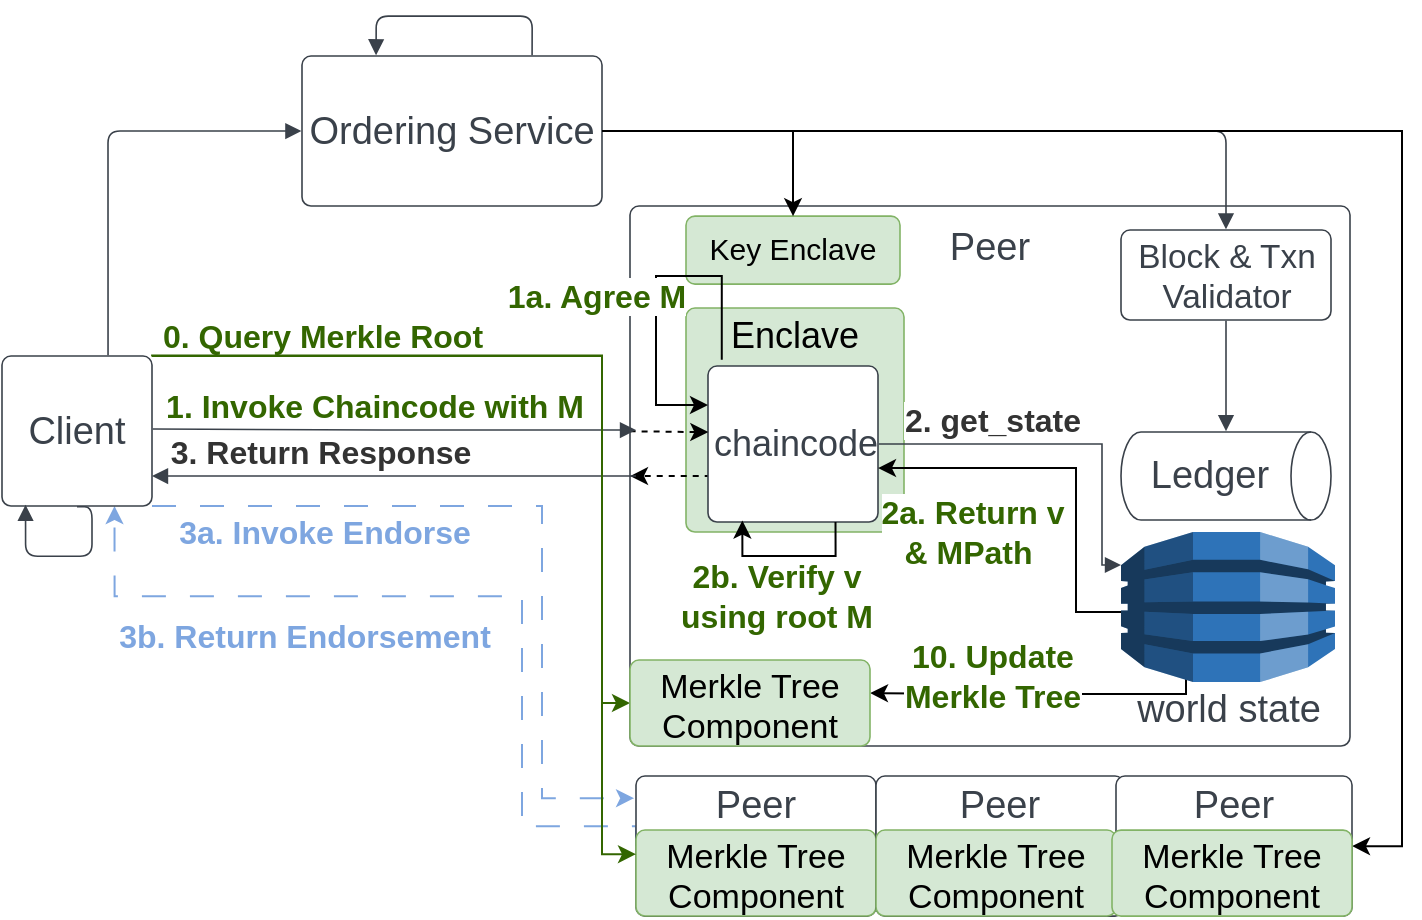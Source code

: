 <mxfile version="24.3.1" type="github">
  <diagram name="Page-1" id="2Qo3VVF-3oib3DrqM41G">
    <mxGraphModel dx="855" dy="600" grid="1" gridSize="10" guides="1" tooltips="1" connect="1" arrows="1" fold="1" page="1" pageScale="1" pageWidth="850" pageHeight="1100" math="0" shadow="0">
      <root>
        <mxCell id="0" />
        <mxCell id="1" parent="0" />
        <mxCell id="80n4Q8HTgA_iZEEhI7hq-1" style="edgeStyle=orthogonalEdgeStyle;rounded=0;orthogonalLoop=1;jettySize=auto;html=1;exitX=0;exitY=0.5;exitDx=0;exitDy=0;entryX=0.75;entryY=1;entryDx=0;entryDy=0;dashed=1;dashPattern=12 12;fillColor=#d5e8d4;strokeColor=#7EA6E0;" parent="1" source="80n4Q8HTgA_iZEEhI7hq-3" target="80n4Q8HTgA_iZEEhI7hq-4" edge="1">
          <mxGeometry relative="1" as="geometry">
            <Array as="points">
              <mxPoint x="367" y="455.08" />
              <mxPoint x="310" y="455.08" />
              <mxPoint x="310" y="340.08" />
              <mxPoint x="106" y="340.08" />
            </Array>
          </mxGeometry>
        </mxCell>
        <mxCell id="80n4Q8HTgA_iZEEhI7hq-49" value="&lt;b&gt;&lt;font color=&quot;#7ea6e0&quot; style=&quot;font-size: 16px;&quot;&gt;3b. Return Endorsement&lt;/font&gt;&lt;/b&gt;" style="edgeLabel;html=1;align=center;verticalAlign=middle;resizable=0;points=[];" parent="80n4Q8HTgA_iZEEhI7hq-1" vertex="1" connectable="0">
          <mxGeometry x="0.447" relative="1" as="geometry">
            <mxPoint x="20" y="20" as="offset" />
          </mxGeometry>
        </mxCell>
        <mxCell id="80n4Q8HTgA_iZEEhI7hq-3" value="&lt;font style=&quot;font-size: 19px;&quot;&gt;Peer&lt;/font&gt;&lt;br&gt;&lt;br&gt;&lt;br&gt;&lt;br&gt;&lt;br&gt;&lt;br&gt;&lt;br&gt;&lt;br&gt;&lt;br&gt;&lt;br&gt;&lt;div&gt;&lt;br/&gt;&lt;/div&gt;" style="html=1;overflow=block;blockSpacing=1;whiteSpace=wrap;fontSize=16.7;fontColor=#3a414a;spacing=3.8;strokeColor=#3a414a;strokeOpacity=100;rounded=1;absoluteArcSize=1;arcSize=9;strokeWidth=0.8;lucidId=gJdIC6EkD9Za;container=1;collapsible=0;" parent="1" vertex="1">
          <mxGeometry x="367" y="430.03" width="120" height="70.05" as="geometry" />
        </mxCell>
        <mxCell id="80n4Q8HTgA_iZEEhI7hq-33" value="&lt;font style=&quot;font-size: 17px;&quot;&gt;Merkle Tree Component&lt;/font&gt;" style="html=1;overflow=block;blockSpacing=1;whiteSpace=wrap;fontSize=16.7;spacing=3.8;strokeColor=#82b366;strokeOpacity=100;rounded=1;absoluteArcSize=1;arcSize=9;strokeWidth=0.8;lucidId=gJdI5SxZYz~T;fillColor=#d5e8d4;" parent="80n4Q8HTgA_iZEEhI7hq-3" vertex="1">
          <mxGeometry y="27" width="120" height="43" as="geometry" />
        </mxCell>
        <mxCell id="80n4Q8HTgA_iZEEhI7hq-44" style="edgeStyle=orthogonalEdgeStyle;rounded=0;orthogonalLoop=1;jettySize=auto;html=1;exitX=1;exitY=0;exitDx=0;exitDy=0;entryX=0;entryY=0.5;entryDx=0;entryDy=0;strokeColor=#336600;" parent="1" source="80n4Q8HTgA_iZEEhI7hq-4" target="80n4Q8HTgA_iZEEhI7hq-37" edge="1">
          <mxGeometry relative="1" as="geometry">
            <Array as="points">
              <mxPoint x="350" y="220.08" />
              <mxPoint x="350" y="394.08" />
            </Array>
          </mxGeometry>
        </mxCell>
        <mxCell id="80n4Q8HTgA_iZEEhI7hq-45" value="&lt;b&gt;&lt;font style=&quot;font-size: 16px;&quot; color=&quot;#336600&quot;&gt;0. Query Merkle Root&lt;/font&gt;&lt;/b&gt;" style="edgeLabel;html=1;align=center;verticalAlign=middle;resizable=0;points=[];" parent="80n4Q8HTgA_iZEEhI7hq-44" vertex="1" connectable="0">
          <mxGeometry x="-0.637" y="1" relative="1" as="geometry">
            <mxPoint x="10" y="-9" as="offset" />
          </mxGeometry>
        </mxCell>
        <mxCell id="80n4Q8HTgA_iZEEhI7hq-4" value="&lt;font style=&quot;font-size: 19px;&quot;&gt;Client&lt;/font&gt;" style="html=1;overflow=block;blockSpacing=1;whiteSpace=wrap;fontSize=16.7;fontColor=#3a414a;spacing=3.8;strokeColor=#3a414a;strokeOpacity=100;rounded=1;absoluteArcSize=1;arcSize=9;strokeWidth=0.8;lucidId=gJdIgxv0D-uK;" parent="1" vertex="1">
          <mxGeometry x="50" y="220.03" width="75" height="75" as="geometry" />
        </mxCell>
        <mxCell id="80n4Q8HTgA_iZEEhI7hq-5" value="&lt;font style=&quot;font-size: 19px;&quot;&gt;Ordering Service&lt;/font&gt;" style="html=1;overflow=block;blockSpacing=1;whiteSpace=wrap;fontSize=16.7;fontColor=#3a414a;spacing=3.8;strokeColor=#3a414a;strokeOpacity=100;rounded=1;absoluteArcSize=1;arcSize=9;strokeWidth=0.8;lucidId=gJdIvHb7BSO.;" parent="1" vertex="1">
          <mxGeometry x="200" y="70.03" width="150" height="75" as="geometry" />
        </mxCell>
        <mxCell id="80n4Q8HTgA_iZEEhI7hq-6" value="&lt;font style=&quot;font-size: 19px;&quot;&gt;Peer&lt;br&gt;&lt;br&gt;&lt;br&gt;&lt;br&gt;&lt;br&gt;&lt;br&gt;&lt;br&gt;&lt;br&gt;&lt;br&gt;&lt;br&gt;&lt;br&gt;&lt;/font&gt;" style="html=1;overflow=block;blockSpacing=1;whiteSpace=wrap;fontSize=16.7;fontColor=#3a414a;spacing=3.8;strokeColor=#3a414a;strokeOpacity=100;rounded=1;absoluteArcSize=1;arcSize=9;strokeWidth=0.8;lucidId=gJdIC6EkD9Za;container=1;collapsible=0;" parent="1" vertex="1">
          <mxGeometry x="364" y="145.03" width="360" height="270" as="geometry" />
        </mxCell>
        <mxCell id="80n4Q8HTgA_iZEEhI7hq-7" value="&lt;span style=&quot;font-size: 18px;&quot;&gt;Enclave&lt;br&gt;&lt;br&gt;&lt;br&gt;&lt;br&gt;&lt;br&gt;&lt;/span&gt;" style="html=1;overflow=block;blockSpacing=1;whiteSpace=wrap;fontSize=16.7;spacing=3.8;strokeColor=#82b366;strokeOpacity=100;rounded=1;absoluteArcSize=1;arcSize=9;strokeWidth=0.8;lucidId=gJdI5SxZYz~T;fillColor=#d5e8d4;" parent="80n4Q8HTgA_iZEEhI7hq-6" vertex="1">
          <mxGeometry x="28" y="51" width="109" height="112" as="geometry" />
        </mxCell>
        <mxCell id="80n4Q8HTgA_iZEEhI7hq-8" style="edgeStyle=orthogonalEdgeStyle;rounded=0;orthogonalLoop=1;jettySize=auto;html=1;entryX=0;entryY=0.5;entryDx=0;entryDy=0;exitX=-0.016;exitY=0.705;exitDx=0;exitDy=0;exitPerimeter=0;dashed=1;" parent="80n4Q8HTgA_iZEEhI7hq-6" source="80n4Q8HTgA_iZEEhI7hq-9" target="80n4Q8HTgA_iZEEhI7hq-6" edge="1">
          <mxGeometry relative="1" as="geometry">
            <Array as="points">
              <mxPoint x="39" y="135" />
              <mxPoint x="39" y="135" />
            </Array>
          </mxGeometry>
        </mxCell>
        <mxCell id="80n4Q8HTgA_iZEEhI7hq-9" value="&lt;font style=&quot;font-size: 18px;&quot;&gt;chaincode&lt;/font&gt;" style="html=1;overflow=block;blockSpacing=1;whiteSpace=wrap;fontSize=16.7;fontColor=#3a414a;spacing=3.8;strokeColor=#3a414a;strokeOpacity=100;rounded=1;absoluteArcSize=1;arcSize=9;strokeWidth=0.8;lucidId=gJdI5SxZYz~T;" parent="80n4Q8HTgA_iZEEhI7hq-6" vertex="1">
          <mxGeometry x="39" y="80" width="85" height="78" as="geometry" />
        </mxCell>
        <mxCell id="80n4Q8HTgA_iZEEhI7hq-38" style="edgeStyle=orthogonalEdgeStyle;rounded=0;orthogonalLoop=1;jettySize=auto;html=1;entryX=1;entryY=0.5;entryDx=0;entryDy=0;" parent="80n4Q8HTgA_iZEEhI7hq-6" edge="1">
          <mxGeometry relative="1" as="geometry">
            <Array as="points">
              <mxPoint x="278" y="244" />
              <mxPoint x="177" y="244" />
            </Array>
            <mxPoint x="278" y="233" as="sourcePoint" />
            <mxPoint x="120" y="243.5" as="targetPoint" />
          </mxGeometry>
        </mxCell>
        <mxCell id="80n4Q8HTgA_iZEEhI7hq-39" value="&lt;b style=&quot;font-size: 16px;&quot;&gt;&lt;font color=&quot;#336600&quot;&gt;10. Update&lt;br&gt;Merkle Tree&lt;/font&gt;&lt;/b&gt;" style="edgeLabel;html=1;align=center;verticalAlign=middle;resizable=0;points=[];" parent="80n4Q8HTgA_iZEEhI7hq-38" vertex="1" connectable="0">
          <mxGeometry x="0.473" y="1" relative="1" as="geometry">
            <mxPoint x="16" y="-10" as="offset" />
          </mxGeometry>
        </mxCell>
        <mxCell id="80n4Q8HTgA_iZEEhI7hq-10" value="&lt;font style=&quot;font-size: 19px;&quot;&gt;world state&lt;/font&gt;" style="html=1;overflow=block;blockSpacing=1;whiteSpace=wrap;shape=mxgraph.aws3.dynamo_db;labelPosition=center;verticalLabelPosition=bottom;align=center;verticalAlign=top;pointerEvents=1;fontSize=16.7;fontColor=#3a414a;spacing=3.8;strokeColor=#3a414a;strokeOpacity=100;rounded=1;absoluteArcSize=1;arcSize=9;fillColor=#2e73b8;strokeWidth=0.8;lucidId=gJdIeH.mhM4w;" parent="80n4Q8HTgA_iZEEhI7hq-6" vertex="1">
          <mxGeometry x="245.5" y="163" width="107" height="75" as="geometry" />
        </mxCell>
        <mxCell id="80n4Q8HTgA_iZEEhI7hq-11" value="Block &amp;amp; Txn&lt;br&gt;Validator" style="html=1;overflow=block;blockSpacing=1;whiteSpace=wrap;fontSize=16.7;fontColor=#3a414a;spacing=3.8;strokeColor=#3a414a;strokeOpacity=100;rounded=1;absoluteArcSize=1;arcSize=9;strokeWidth=0.8;lucidId=gJdIPFnTu.oT;" parent="80n4Q8HTgA_iZEEhI7hq-6" vertex="1">
          <mxGeometry x="245.5" y="12" width="105" height="45" as="geometry" />
        </mxCell>
        <mxCell id="80n4Q8HTgA_iZEEhI7hq-12" value="&lt;font style=&quot;font-size: 19px;&quot;&gt;Ledger&lt;/font&gt;" style="html=1;overflow=block;blockSpacing=1;whiteSpace=wrap;shape=cylinder3;direction=south;size=10;anchorPointDirection=0;boundedLbl=1;fontSize=16.7;fontColor=#3a414a;spacing=3.8;strokeColor=#3a414a;strokeOpacity=100;rounded=1;absoluteArcSize=1;arcSize=9;strokeWidth=0.8;lucidId=gJdIh2kn3Ske;" parent="80n4Q8HTgA_iZEEhI7hq-6" vertex="1">
          <mxGeometry x="245.5" y="113" width="105" height="44" as="geometry" />
        </mxCell>
        <mxCell id="80n4Q8HTgA_iZEEhI7hq-13" value="" style="html=1;jettySize=18;whiteSpace=wrap;fontSize=13;strokeColor=#3a414a;strokeOpacity=100;strokeWidth=0.8;rounded=0;arcSize=12;edgeStyle=orthogonalEdgeStyle;startArrow=none;endArrow=block;endFill=1;exitX=1.005;exitY=0.5;exitPerimeter=0;lucidId=gJdI9AyTRsS.;curved=0;entryX=0;entryY=0.22;entryDx=0;entryDy=0;entryPerimeter=0;" parent="80n4Q8HTgA_iZEEhI7hq-6" source="80n4Q8HTgA_iZEEhI7hq-9" target="80n4Q8HTgA_iZEEhI7hq-10" edge="1">
          <mxGeometry width="100" height="100" relative="1" as="geometry">
            <Array as="points">
              <mxPoint x="236" y="119" />
              <mxPoint x="236" y="179" />
            </Array>
          </mxGeometry>
        </mxCell>
        <mxCell id="80n4Q8HTgA_iZEEhI7hq-14" value="&lt;font style=&quot;font-size: 16px;&quot;&gt;2. get_state&lt;/font&gt;" style="text;html=1;resizable=0;labelBackgroundColor=default;align=center;verticalAlign=middle;fontStyle=1;fontColor=#333333;fontSize=13.3;" parent="80n4Q8HTgA_iZEEhI7hq-13" vertex="1">
          <mxGeometry x="-0.478" relative="1" as="geometry">
            <mxPoint x="9" y="-12" as="offset" />
          </mxGeometry>
        </mxCell>
        <mxCell id="80n4Q8HTgA_iZEEhI7hq-15" value="" style="html=1;jettySize=18;whiteSpace=wrap;fontSize=13;strokeColor=#3a414a;strokeOpacity=100;strokeWidth=0.8;rounded=1;arcSize=12;edgeStyle=orthogonalEdgeStyle;startArrow=none;endArrow=block;endFill=1;exitX=0.5;exitY=1.008;exitPerimeter=0;entryX=0.5;entryY=-0.009;entryPerimeter=0;lucidId=gJdIpPk4oHPC;" parent="80n4Q8HTgA_iZEEhI7hq-6" source="80n4Q8HTgA_iZEEhI7hq-11" target="80n4Q8HTgA_iZEEhI7hq-12" edge="1">
          <mxGeometry width="100" height="100" relative="1" as="geometry">
            <Array as="points" />
          </mxGeometry>
        </mxCell>
        <mxCell id="80n4Q8HTgA_iZEEhI7hq-17" style="edgeStyle=orthogonalEdgeStyle;rounded=0;orthogonalLoop=1;jettySize=auto;html=1;entryX=0.001;entryY=0.417;entryDx=0;entryDy=0;entryPerimeter=0;exitX=0.002;exitY=0.423;exitDx=0;exitDy=0;exitPerimeter=0;dashed=1;startArrow=classic;startFill=1;endArrow=none;endFill=0;" parent="80n4Q8HTgA_iZEEhI7hq-6" source="80n4Q8HTgA_iZEEhI7hq-9" target="80n4Q8HTgA_iZEEhI7hq-6" edge="1">
          <mxGeometry relative="1" as="geometry">
            <Array as="points">
              <mxPoint x="29" y="113" />
            </Array>
          </mxGeometry>
        </mxCell>
        <mxCell id="80n4Q8HTgA_iZEEhI7hq-37" value="&lt;font style=&quot;font-size: 17px;&quot;&gt;Merkle Tree Component&lt;/font&gt;" style="html=1;overflow=block;blockSpacing=1;whiteSpace=wrap;fontSize=16.7;spacing=3.8;strokeColor=#82b366;strokeOpacity=100;rounded=1;absoluteArcSize=1;arcSize=9;strokeWidth=0.8;lucidId=gJdI5SxZYz~T;fillColor=#d5e8d4;" parent="80n4Q8HTgA_iZEEhI7hq-6" vertex="1">
          <mxGeometry y="227.0" width="120" height="43" as="geometry" />
        </mxCell>
        <mxCell id="80n4Q8HTgA_iZEEhI7hq-41" style="edgeStyle=orthogonalEdgeStyle;rounded=0;orthogonalLoop=1;jettySize=auto;html=1;entryX=1;entryY=0.654;entryDx=0;entryDy=0;entryPerimeter=0;" parent="80n4Q8HTgA_iZEEhI7hq-6" source="80n4Q8HTgA_iZEEhI7hq-10" target="80n4Q8HTgA_iZEEhI7hq-9" edge="1">
          <mxGeometry relative="1" as="geometry">
            <Array as="points">
              <mxPoint x="223" y="203" />
              <mxPoint x="223" y="131" />
            </Array>
          </mxGeometry>
        </mxCell>
        <mxCell id="80n4Q8HTgA_iZEEhI7hq-42" value="&lt;font style=&quot;font-size: 16px;&quot; color=&quot;#336600&quot;&gt;&lt;b&gt;2a. Return v&lt;br&gt;&amp;amp; MPath&amp;nbsp;&lt;/b&gt;&lt;/font&gt;" style="edgeLabel;html=1;align=center;verticalAlign=middle;resizable=0;points=[];" parent="80n4Q8HTgA_iZEEhI7hq-41" vertex="1" connectable="0">
          <mxGeometry x="0.391" y="3" relative="1" as="geometry">
            <mxPoint x="-12" y="29" as="offset" />
          </mxGeometry>
        </mxCell>
        <mxCell id="80n4Q8HTgA_iZEEhI7hq-43" value="&lt;b style=&quot;font-size: 16px;&quot;&gt;&lt;font color=&quot;#336600&quot;&gt;2b. Verify v&lt;br&gt;using root M&lt;/font&gt;&lt;/b&gt;" style="edgeStyle=orthogonalEdgeStyle;rounded=0;orthogonalLoop=1;jettySize=auto;html=1;entryX=0.202;entryY=0.99;entryDx=0;entryDy=0;entryPerimeter=0;exitX=0.75;exitY=1;exitDx=0;exitDy=0;" parent="80n4Q8HTgA_iZEEhI7hq-6" source="80n4Q8HTgA_iZEEhI7hq-9" target="80n4Q8HTgA_iZEEhI7hq-9" edge="1">
          <mxGeometry x="0.15" y="20" relative="1" as="geometry">
            <Array as="points">
              <mxPoint x="103" y="175" />
              <mxPoint x="56" y="175" />
            </Array>
            <mxPoint as="offset" />
          </mxGeometry>
        </mxCell>
        <mxCell id="80n4Q8HTgA_iZEEhI7hq-50" value="&lt;span style=&quot;font-size: 15px;&quot;&gt;Key Enclave&lt;br&gt;&lt;/span&gt;" style="html=1;overflow=block;blockSpacing=1;whiteSpace=wrap;fontSize=16.7;spacing=3.8;strokeColor=#82b366;strokeOpacity=100;rounded=1;absoluteArcSize=1;arcSize=9;strokeWidth=0.8;lucidId=gJdI5SxZYz~T;fillColor=#d5e8d4;" parent="80n4Q8HTgA_iZEEhI7hq-6" vertex="1">
          <mxGeometry x="28" y="5.05" width="107" height="34" as="geometry" />
        </mxCell>
        <mxCell id="80n4Q8HTgA_iZEEhI7hq-52" style="edgeStyle=orthogonalEdgeStyle;rounded=0;orthogonalLoop=1;jettySize=auto;html=1;exitX=0.081;exitY=-0.041;exitDx=0;exitDy=0;entryX=0;entryY=0.25;entryDx=0;entryDy=0;exitPerimeter=0;" parent="80n4Q8HTgA_iZEEhI7hq-6" source="80n4Q8HTgA_iZEEhI7hq-9" target="80n4Q8HTgA_iZEEhI7hq-9" edge="1">
          <mxGeometry relative="1" as="geometry">
            <mxPoint x="-47" y="25.05" as="targetPoint" />
            <Array as="points">
              <mxPoint x="46" y="35" />
              <mxPoint x="13" y="35" />
              <mxPoint x="13" y="100" />
            </Array>
          </mxGeometry>
        </mxCell>
        <mxCell id="80n4Q8HTgA_iZEEhI7hq-53" value="&lt;b&gt;&lt;font style=&quot;font-size: 16px;&quot; color=&quot;#336600&quot;&gt;1a. Agree M&lt;/font&gt;&lt;/b&gt;" style="edgeLabel;html=1;align=center;verticalAlign=middle;resizable=0;points=[];" parent="80n4Q8HTgA_iZEEhI7hq-52" vertex="1" connectable="0">
          <mxGeometry x="0.085" y="-1" relative="1" as="geometry">
            <mxPoint x="-29" y="-5" as="offset" />
          </mxGeometry>
        </mxCell>
        <mxCell id="80n4Q8HTgA_iZEEhI7hq-18" value="" style="html=1;jettySize=18;whiteSpace=wrap;fontSize=13;strokeColor=#3a414a;strokeOpacity=100;strokeWidth=0.8;rounded=1;arcSize=12;edgeStyle=orthogonalEdgeStyle;startArrow=none;endArrow=block;endFill=1;exitX=1.005;exitY=0.5;exitPerimeter=0;lucidId=gJdIXWOxPbk5;" parent="1" edge="1">
          <mxGeometry width="100" height="100" relative="1" as="geometry">
            <Array as="points" />
            <mxPoint x="125.375" y="256.53" as="sourcePoint" />
            <mxPoint x="367" y="257.03" as="targetPoint" />
          </mxGeometry>
        </mxCell>
        <mxCell id="80n4Q8HTgA_iZEEhI7hq-19" value="&lt;font color=&quot;#336600&quot; size=&quot;1&quot;&gt;&lt;span style=&quot;caret-color: rgb(51, 51, 51);&quot;&gt;&lt;b style=&quot;font-size: 16px;&quot;&gt;1. Invoke Chaincode with M&lt;/b&gt;&lt;/span&gt;&lt;/font&gt;" style="text;html=1;resizable=0;labelBackgroundColor=default;align=center;verticalAlign=middle;" parent="80n4Q8HTgA_iZEEhI7hq-18" vertex="1">
          <mxGeometry x="-0.662" relative="1" as="geometry">
            <mxPoint x="69" y="-12" as="offset" />
          </mxGeometry>
        </mxCell>
        <mxCell id="80n4Q8HTgA_iZEEhI7hq-20" style="edgeStyle=orthogonalEdgeStyle;rounded=0;orthogonalLoop=1;jettySize=auto;html=1;exitX=0;exitY=0;exitDx=0;exitDy=0;" parent="80n4Q8HTgA_iZEEhI7hq-18" source="80n4Q8HTgA_iZEEhI7hq-19" target="80n4Q8HTgA_iZEEhI7hq-19" edge="1">
          <mxGeometry relative="1" as="geometry" />
        </mxCell>
        <mxCell id="80n4Q8HTgA_iZEEhI7hq-21" style="edgeStyle=orthogonalEdgeStyle;rounded=0;orthogonalLoop=1;jettySize=auto;html=1;exitX=0;exitY=0;exitDx=0;exitDy=0;" parent="80n4Q8HTgA_iZEEhI7hq-18" source="80n4Q8HTgA_iZEEhI7hq-19" target="80n4Q8HTgA_iZEEhI7hq-19" edge="1">
          <mxGeometry relative="1" as="geometry" />
        </mxCell>
        <mxCell id="80n4Q8HTgA_iZEEhI7hq-22" value="" style="html=1;jettySize=18;whiteSpace=wrap;overflow=block;blockSpacing=1;fontSize=13;strokeColor=#3a414a;strokeOpacity=100;strokeWidth=0.8;rounded=1;arcSize=12;edgeStyle=orthogonalEdgeStyle;startArrow=none;endArrow=block;endFill=1;exitX=0.5;exitY=1.005;exitPerimeter=0;lucidId=gJdI6e9lcOTb;entryX=0.157;entryY=0.992;entryDx=0;entryDy=0;entryPerimeter=0;" parent="1" source="80n4Q8HTgA_iZEEhI7hq-4" target="80n4Q8HTgA_iZEEhI7hq-4" edge="1">
          <mxGeometry width="100" height="100" relative="1" as="geometry">
            <Array as="points">
              <mxPoint x="95" y="295.08" />
              <mxPoint x="95" y="320.08" />
              <mxPoint x="62" y="320.08" />
            </Array>
            <mxPoint x="45" y="340.08" as="targetPoint" />
          </mxGeometry>
        </mxCell>
        <mxCell id="80n4Q8HTgA_iZEEhI7hq-23" value="" style="html=1;jettySize=18;whiteSpace=wrap;fontSize=13;strokeColor=#3a414a;strokeOpacity=100;strokeWidth=0.8;rounded=1;arcSize=12;edgeStyle=orthogonalEdgeStyle;startArrow=none;endArrow=block;endFill=1;exitX=0.707;exitY=-0.005;exitPerimeter=0;entryX=-0.002;entryY=0.5;entryPerimeter=0;lucidId=gJdIMfJJn0Pu;" parent="1" source="80n4Q8HTgA_iZEEhI7hq-4" target="80n4Q8HTgA_iZEEhI7hq-5" edge="1">
          <mxGeometry width="100" height="100" relative="1" as="geometry">
            <Array as="points" />
          </mxGeometry>
        </mxCell>
        <mxCell id="80n4Q8HTgA_iZEEhI7hq-24" value="" style="html=1;jettySize=18;whiteSpace=wrap;fontSize=13;strokeColor=#3a414a;strokeOpacity=100;strokeWidth=0.8;rounded=1;arcSize=12;edgeStyle=orthogonalEdgeStyle;startArrow=none;endArrow=block;endFill=1;exitX=0.767;exitY=-0.005;exitPerimeter=0;entryX=0.247;entryY=-0.005;entryPerimeter=0;lucidId=gJdIUVIgrSRE;" parent="1" source="80n4Q8HTgA_iZEEhI7hq-5" target="80n4Q8HTgA_iZEEhI7hq-5" edge="1">
          <mxGeometry width="100" height="100" relative="1" as="geometry">
            <Array as="points">
              <mxPoint x="315" y="50.03" generated="1" />
              <mxPoint x="237" y="50.03" generated="1" />
            </Array>
          </mxGeometry>
        </mxCell>
        <mxCell id="80n4Q8HTgA_iZEEhI7hq-25" value="" style="html=1;jettySize=18;whiteSpace=wrap;fontSize=13;strokeColor=#3a414a;strokeOpacity=100;strokeWidth=0.8;rounded=1;arcSize=12;edgeStyle=orthogonalEdgeStyle;startArrow=none;endArrow=block;endFill=1;lucidId=gJdIGSDJXt0t;" parent="1" edge="1">
          <mxGeometry width="100" height="100" relative="1" as="geometry">
            <Array as="points" />
            <mxPoint x="367" y="280.03" as="sourcePoint" />
            <mxPoint x="125" y="280.03" as="targetPoint" />
          </mxGeometry>
        </mxCell>
        <mxCell id="80n4Q8HTgA_iZEEhI7hq-26" value="&lt;font style=&quot;font-size: 16px;&quot;&gt;3. Return Response&lt;/font&gt;" style="text;html=1;resizable=0;labelBackgroundColor=default;align=center;verticalAlign=middle;fontStyle=1;fontColor=#333333;fontSize=13.3;" parent="80n4Q8HTgA_iZEEhI7hq-25" vertex="1">
          <mxGeometry x="0.507" relative="1" as="geometry">
            <mxPoint x="24" y="-12" as="offset" />
          </mxGeometry>
        </mxCell>
        <mxCell id="80n4Q8HTgA_iZEEhI7hq-27" value="" style="html=1;jettySize=18;whiteSpace=wrap;fontSize=13;strokeColor=#3a414a;strokeOpacity=100;strokeWidth=0.8;rounded=1;arcSize=12;edgeStyle=orthogonalEdgeStyle;startArrow=none;endArrow=block;endFill=1;exitX=1.002;exitY=0.5;exitPerimeter=0;entryX=0.5;entryY=-0.008;entryPerimeter=0;lucidId=gJdI1uD7Hwsn;" parent="1" source="80n4Q8HTgA_iZEEhI7hq-5" target="80n4Q8HTgA_iZEEhI7hq-11" edge="1">
          <mxGeometry width="100" height="100" relative="1" as="geometry">
            <Array as="points" />
          </mxGeometry>
        </mxCell>
        <mxCell id="80n4Q8HTgA_iZEEhI7hq-28" style="edgeStyle=orthogonalEdgeStyle;rounded=0;orthogonalLoop=1;jettySize=auto;html=1;entryX=1;entryY=0.5;entryDx=0;entryDy=0;" parent="1" source="80n4Q8HTgA_iZEEhI7hq-5" target="80n4Q8HTgA_iZEEhI7hq-30" edge="1">
          <mxGeometry relative="1" as="geometry">
            <mxPoint x="770" y="480.08" as="targetPoint" />
            <Array as="points">
              <mxPoint x="750" y="108.08" />
              <mxPoint x="750" y="465.08" />
            </Array>
          </mxGeometry>
        </mxCell>
        <mxCell id="80n4Q8HTgA_iZEEhI7hq-29" value="&lt;font style=&quot;font-size: 19px;&quot;&gt;Peer&lt;br&gt;&lt;br&gt;&lt;br&gt;&lt;br&gt;&lt;br&gt;&lt;br&gt;&lt;br&gt;&lt;br&gt;&lt;br&gt;&lt;br&gt;&lt;br&gt;&lt;br&gt;&lt;/font&gt;" style="html=1;overflow=block;blockSpacing=1;whiteSpace=wrap;fontSize=16.7;fontColor=#3a414a;spacing=3.8;strokeColor=#3a414a;strokeOpacity=100;rounded=1;absoluteArcSize=1;arcSize=9;strokeWidth=0.8;lucidId=gJdIC6EkD9Za;container=1;collapsible=0;" parent="1" vertex="1">
          <mxGeometry x="487" y="430.03" width="124" height="70.05" as="geometry" />
        </mxCell>
        <mxCell id="80n4Q8HTgA_iZEEhI7hq-34" value="&lt;font style=&quot;font-size: 17px;&quot;&gt;Merkle Tree Component&lt;/font&gt;" style="html=1;overflow=block;blockSpacing=1;whiteSpace=wrap;fontSize=16.7;spacing=3.8;strokeColor=#82b366;strokeOpacity=100;rounded=1;absoluteArcSize=1;arcSize=9;strokeWidth=0.8;lucidId=gJdI5SxZYz~T;fillColor=#d5e8d4;" parent="80n4Q8HTgA_iZEEhI7hq-29" vertex="1">
          <mxGeometry y="27" width="120" height="43" as="geometry" />
        </mxCell>
        <mxCell id="80n4Q8HTgA_iZEEhI7hq-30" value="&lt;font style=&quot;font-size: 19px;&quot;&gt;Peer&lt;br&gt;&lt;br&gt;&lt;br&gt;&lt;br&gt;&lt;br&gt;&lt;br&gt;&lt;br&gt;&lt;br&gt;&lt;br&gt;&lt;br&gt;&lt;br&gt;&lt;br&gt;&lt;/font&gt;" style="html=1;overflow=block;blockSpacing=1;whiteSpace=wrap;fontSize=16.7;fontColor=#3a414a;spacing=3.8;strokeColor=#3a414a;strokeOpacity=100;rounded=1;absoluteArcSize=1;arcSize=9;strokeWidth=0.8;lucidId=gJdIC6EkD9Za;container=1;collapsible=0;" parent="1" vertex="1">
          <mxGeometry x="607" y="430.03" width="118" height="70.05" as="geometry" />
        </mxCell>
        <mxCell id="80n4Q8HTgA_iZEEhI7hq-35" value="&lt;font style=&quot;font-size: 17px;&quot;&gt;Merkle Tree Component&lt;/font&gt;" style="html=1;overflow=block;blockSpacing=1;whiteSpace=wrap;fontSize=16.7;spacing=3.8;strokeColor=#82b366;strokeOpacity=100;rounded=1;absoluteArcSize=1;arcSize=9;strokeWidth=0.8;lucidId=gJdI5SxZYz~T;fillColor=#d5e8d4;" parent="80n4Q8HTgA_iZEEhI7hq-30" vertex="1">
          <mxGeometry x="-2" y="27.05" width="120" height="43" as="geometry" />
        </mxCell>
        <mxCell id="80n4Q8HTgA_iZEEhI7hq-31" style="edgeStyle=orthogonalEdgeStyle;rounded=0;orthogonalLoop=1;jettySize=auto;html=1;exitX=1;exitY=1;exitDx=0;exitDy=0;dashed=1;dashPattern=12 12;fillColor=#d5e8d4;strokeColor=#7EA6E0;entryX=-0.008;entryY=0.158;entryDx=0;entryDy=0;entryPerimeter=0;" parent="1" source="80n4Q8HTgA_iZEEhI7hq-4" target="80n4Q8HTgA_iZEEhI7hq-3" edge="1">
          <mxGeometry relative="1" as="geometry">
            <mxPoint x="140" y="490.08" as="targetPoint" />
            <Array as="points">
              <mxPoint x="320" y="295.08" />
              <mxPoint x="320" y="441.08" />
            </Array>
            <mxPoint x="35" y="380.08" as="sourcePoint" />
          </mxGeometry>
        </mxCell>
        <mxCell id="80n4Q8HTgA_iZEEhI7hq-48" value="&lt;font color=&quot;#7ea6e0&quot; style=&quot;font-size: 16px;&quot;&gt;&lt;b&gt;3a. Invoke Endorse&lt;/b&gt;&lt;/font&gt;" style="edgeLabel;html=1;align=center;verticalAlign=middle;resizable=0;points=[];" parent="80n4Q8HTgA_iZEEhI7hq-31" vertex="1" connectable="0">
          <mxGeometry x="-0.681" y="1" relative="1" as="geometry">
            <mxPoint x="24" y="14" as="offset" />
          </mxGeometry>
        </mxCell>
        <mxCell id="80n4Q8HTgA_iZEEhI7hq-46" style="edgeStyle=orthogonalEdgeStyle;rounded=0;orthogonalLoop=1;jettySize=auto;html=1;exitX=0.994;exitY=0.116;exitDx=0;exitDy=0;entryX=0;entryY=0.5;entryDx=0;entryDy=0;exitPerimeter=0;strokeColor=#336600;" parent="1" edge="1">
          <mxGeometry relative="1" as="geometry">
            <mxPoint x="124.55" y="219.73" as="sourcePoint" />
            <mxPoint x="367" y="469.53" as="targetPoint" />
            <Array as="points">
              <mxPoint x="350" y="220.08" />
              <mxPoint x="350" y="469.08" />
              <mxPoint x="367" y="469.08" />
            </Array>
          </mxGeometry>
        </mxCell>
        <mxCell id="80n4Q8HTgA_iZEEhI7hq-51" style="edgeStyle=orthogonalEdgeStyle;rounded=0;orthogonalLoop=1;jettySize=auto;html=1;entryX=0.5;entryY=0;entryDx=0;entryDy=0;" parent="1" source="80n4Q8HTgA_iZEEhI7hq-5" target="80n4Q8HTgA_iZEEhI7hq-50" edge="1">
          <mxGeometry relative="1" as="geometry" />
        </mxCell>
      </root>
    </mxGraphModel>
  </diagram>
</mxfile>
